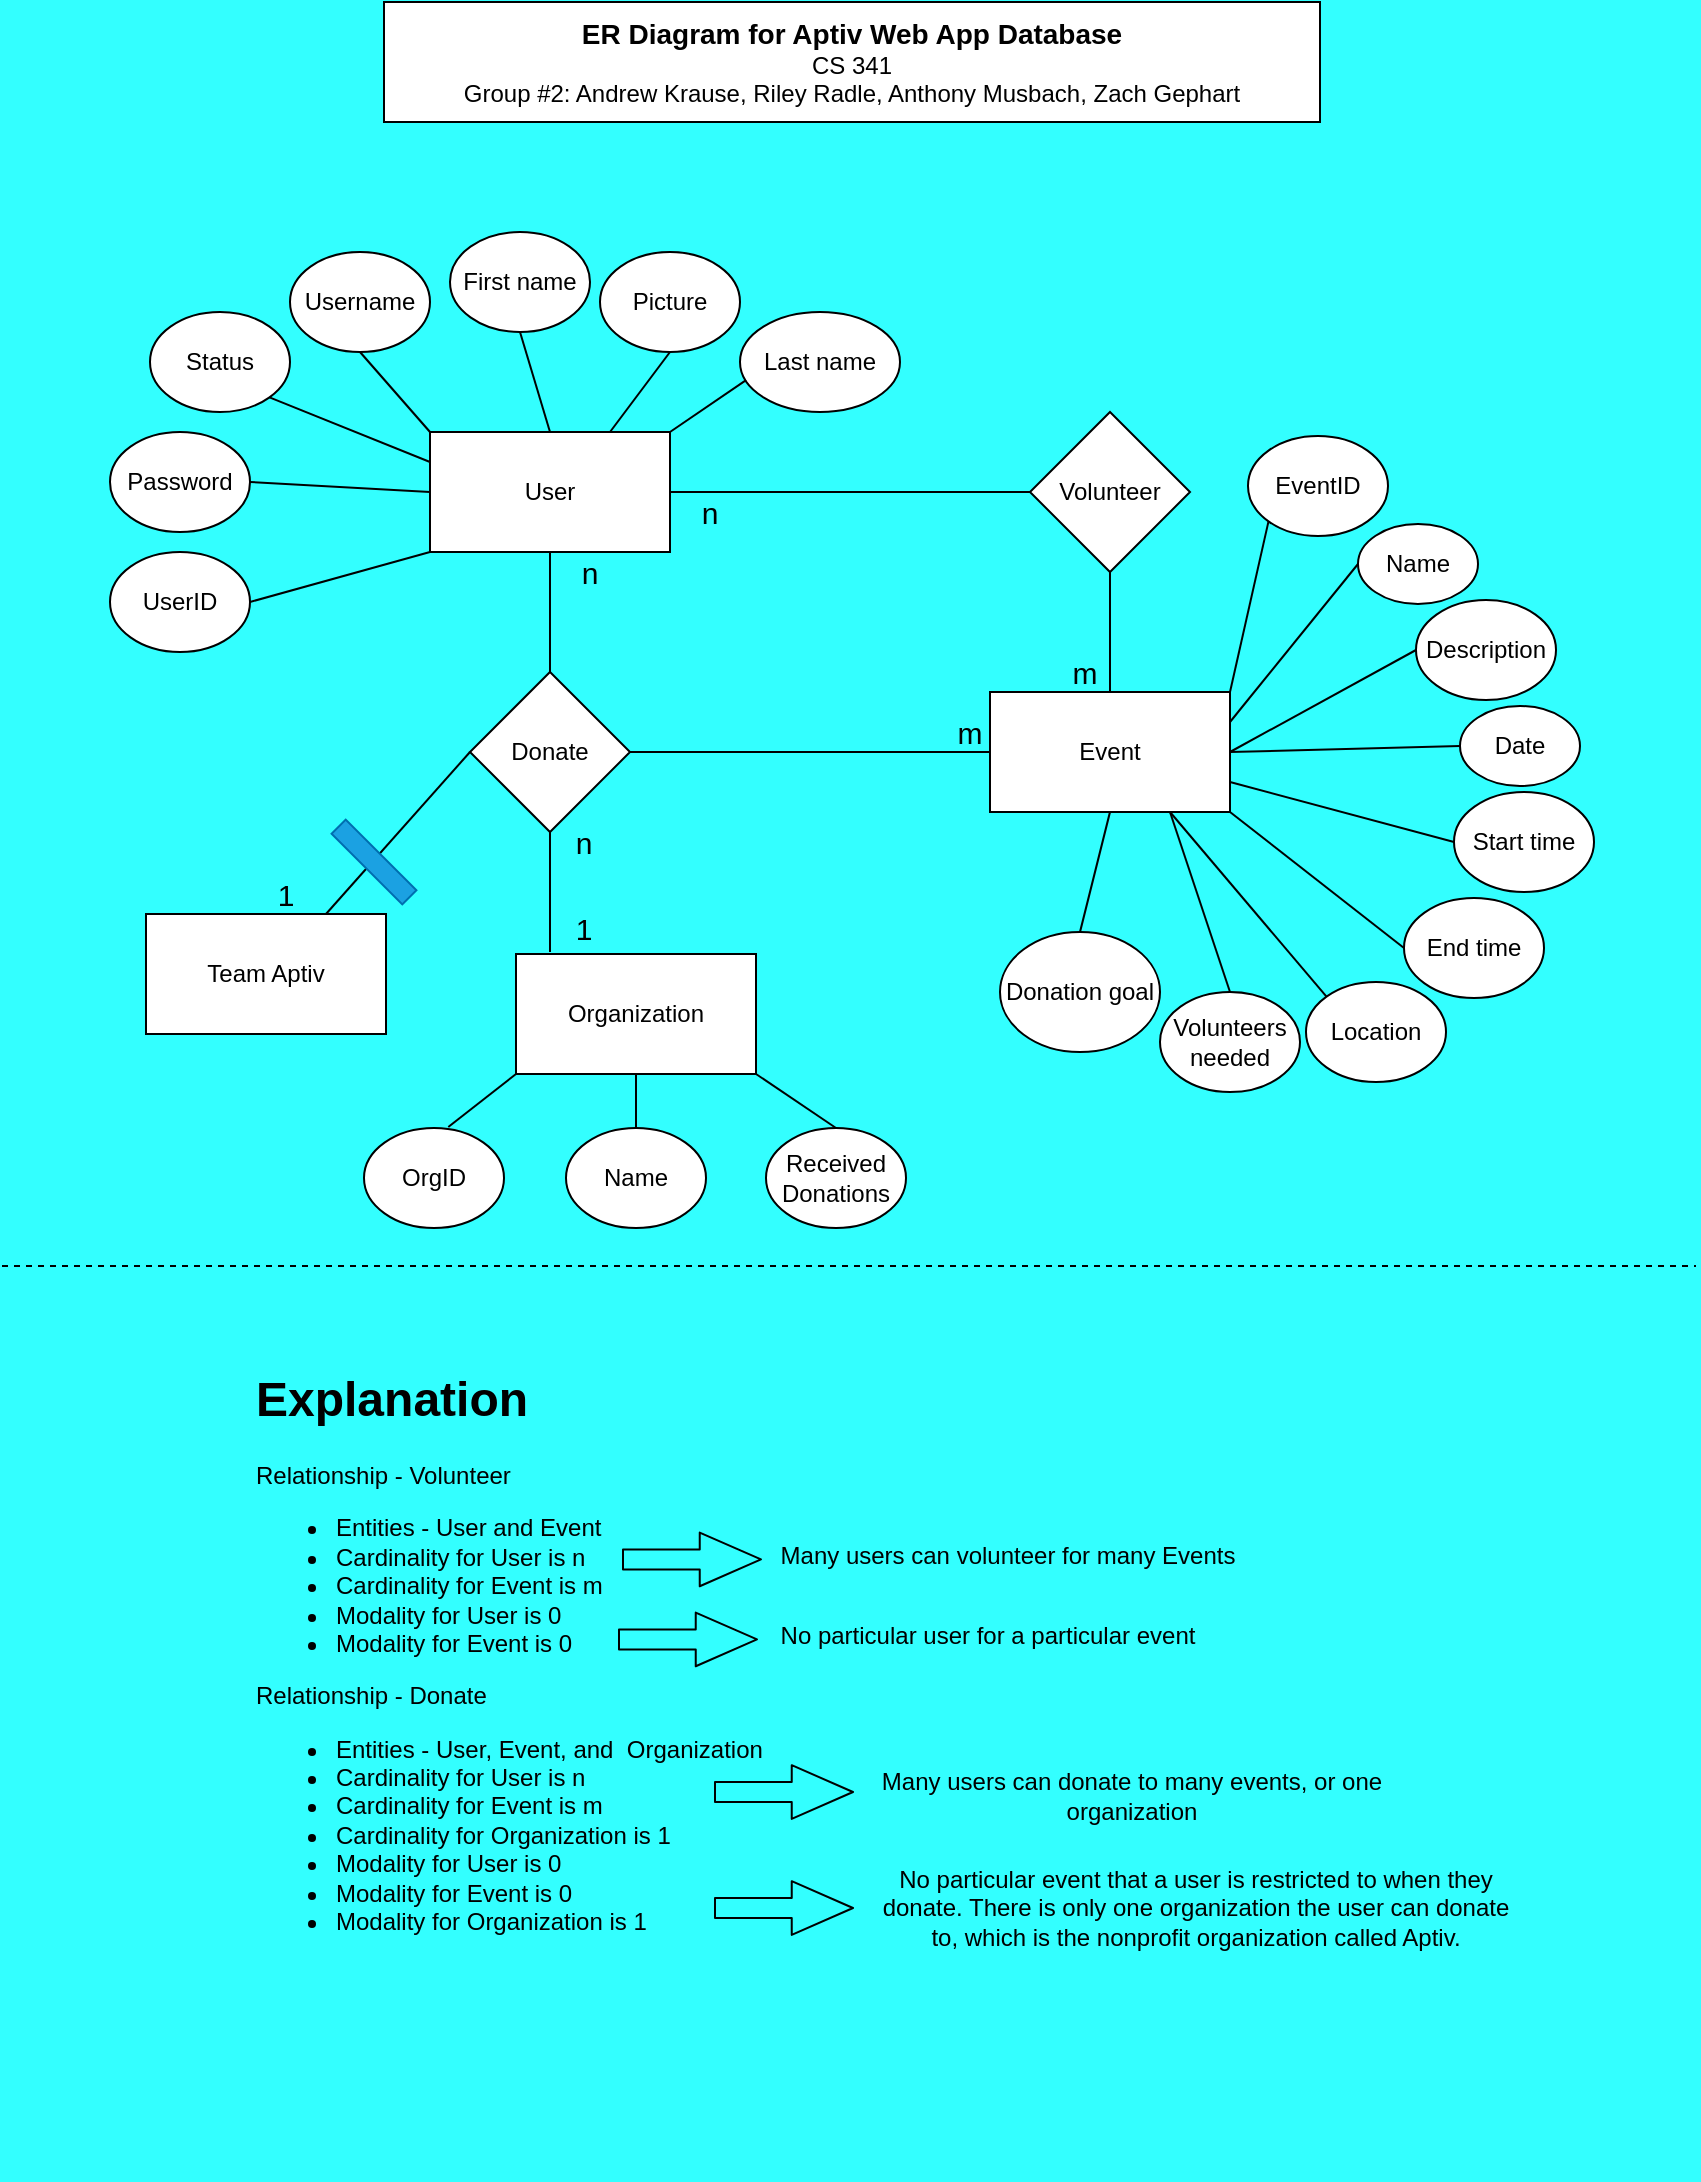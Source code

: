 <mxfile version="15.8.3" type="github">
  <diagram name="Page-1" id="0783ab3e-0a74-02c8-0abd-f7b4e66b4bec">
    <mxGraphModel dx="988" dy="729" grid="0" gridSize="10" guides="1" tooltips="1" connect="1" arrows="0" fold="1" page="1" pageScale="1" pageWidth="850" pageHeight="1100" background="#33FFFF" math="0" shadow="0">
      <root>
        <mxCell id="0" />
        <mxCell id="1" parent="0" />
        <mxCell id="2" value="User" style="rounded=0;whiteSpace=wrap;html=1;" parent="1" vertex="1">
          <mxGeometry x="214" y="243" width="120" height="60" as="geometry" />
        </mxCell>
        <mxCell id="3" value="First name" style="ellipse;whiteSpace=wrap;html=1;" parent="1" vertex="1">
          <mxGeometry x="224" y="143" width="70" height="50" as="geometry" />
        </mxCell>
        <mxCell id="4" value="Last name" style="ellipse;whiteSpace=wrap;html=1;" parent="1" vertex="1">
          <mxGeometry x="369" y="183" width="80" height="50" as="geometry" />
        </mxCell>
        <mxCell id="5" value="Password" style="ellipse;whiteSpace=wrap;html=1;" parent="1" vertex="1">
          <mxGeometry x="54" y="243" width="70" height="50" as="geometry" />
        </mxCell>
        <mxCell id="6" value="Username" style="ellipse;whiteSpace=wrap;html=1;" parent="1" vertex="1">
          <mxGeometry x="144" y="153" width="70" height="50" as="geometry" />
        </mxCell>
        <mxCell id="7" value="Picture" style="ellipse;whiteSpace=wrap;html=1;" parent="1" vertex="1">
          <mxGeometry x="299" y="153" width="70" height="50" as="geometry" />
        </mxCell>
        <mxCell id="8" value="UserID" style="ellipse;whiteSpace=wrap;html=1;" parent="1" vertex="1">
          <mxGeometry x="54" y="303" width="70" height="50" as="geometry" />
        </mxCell>
        <mxCell id="10" value="" style="endArrow=none;html=1;entryX=0.038;entryY=0.681;entryDx=0;entryDy=0;exitX=1;exitY=0;exitDx=0;exitDy=0;entryPerimeter=0;" parent="1" source="2" target="4" edge="1">
          <mxGeometry width="50" height="50" relative="1" as="geometry">
            <mxPoint x="404" y="273" as="sourcePoint" />
            <mxPoint x="419" y="203" as="targetPoint" />
          </mxGeometry>
        </mxCell>
        <mxCell id="13" value="" style="endArrow=none;html=1;entryX=0.5;entryY=1;entryDx=0;entryDy=0;exitX=0.75;exitY=0;exitDx=0;exitDy=0;" parent="1" source="2" target="7" edge="1">
          <mxGeometry width="50" height="50" relative="1" as="geometry">
            <mxPoint x="284" y="393" as="sourcePoint" />
            <mxPoint x="334" y="343" as="targetPoint" />
          </mxGeometry>
        </mxCell>
        <mxCell id="14" value="" style="endArrow=none;html=1;entryX=0.5;entryY=1;entryDx=0;entryDy=0;exitX=0.5;exitY=0;exitDx=0;exitDy=0;" parent="1" source="2" target="3" edge="1">
          <mxGeometry width="50" height="50" relative="1" as="geometry">
            <mxPoint x="454" y="563" as="sourcePoint" />
            <mxPoint x="504" y="513" as="targetPoint" />
          </mxGeometry>
        </mxCell>
        <mxCell id="15" value="" style="endArrow=none;html=1;entryX=0.5;entryY=1;entryDx=0;entryDy=0;exitX=0;exitY=0;exitDx=0;exitDy=0;" parent="1" source="2" target="6" edge="1">
          <mxGeometry width="50" height="50" relative="1" as="geometry">
            <mxPoint x="454" y="563" as="sourcePoint" />
            <mxPoint x="504" y="513" as="targetPoint" />
          </mxGeometry>
        </mxCell>
        <mxCell id="16" value="" style="endArrow=none;html=1;entryX=1;entryY=0.5;entryDx=0;entryDy=0;exitX=0;exitY=0.5;exitDx=0;exitDy=0;" parent="1" source="2" target="5" edge="1">
          <mxGeometry width="50" height="50" relative="1" as="geometry">
            <mxPoint x="454" y="563" as="sourcePoint" />
            <mxPoint x="504" y="513" as="targetPoint" />
          </mxGeometry>
        </mxCell>
        <mxCell id="17" value="" style="endArrow=none;html=1;exitX=1;exitY=0.5;exitDx=0;exitDy=0;entryX=0;entryY=1;entryDx=0;entryDy=0;" parent="1" source="8" target="2" edge="1">
          <mxGeometry width="50" height="50" relative="1" as="geometry">
            <mxPoint x="454" y="563" as="sourcePoint" />
            <mxPoint x="504" y="513" as="targetPoint" />
          </mxGeometry>
        </mxCell>
        <mxCell id="18" value="Volunteer" style="rhombus;whiteSpace=wrap;html=1;" parent="1" vertex="1">
          <mxGeometry x="514" y="233" width="80" height="80" as="geometry" />
        </mxCell>
        <mxCell id="19" value="" style="endArrow=none;html=1;exitX=1;exitY=0.5;exitDx=0;exitDy=0;entryX=0;entryY=0.5;entryDx=0;entryDy=0;" parent="1" source="2" target="18" edge="1">
          <mxGeometry width="50" height="50" relative="1" as="geometry">
            <mxPoint x="454" y="563" as="sourcePoint" />
            <mxPoint x="504" y="513" as="targetPoint" />
          </mxGeometry>
        </mxCell>
        <mxCell id="20" value="Event" style="rounded=0;whiteSpace=wrap;html=1;" parent="1" vertex="1">
          <mxGeometry x="494" y="373" width="120" height="60" as="geometry" />
        </mxCell>
        <mxCell id="21" value="" style="endArrow=none;html=1;entryX=0.5;entryY=1;entryDx=0;entryDy=0;exitX=0.5;exitY=0;exitDx=0;exitDy=0;startArrow=none;" parent="1" source="20" target="18" edge="1">
          <mxGeometry width="50" height="50" relative="1" as="geometry">
            <mxPoint x="454" y="563" as="sourcePoint" />
            <mxPoint x="504" y="513" as="targetPoint" />
          </mxGeometry>
        </mxCell>
        <mxCell id="23" value="Donate" style="rhombus;whiteSpace=wrap;html=1;" parent="1" vertex="1">
          <mxGeometry x="234" y="363" width="80" height="80" as="geometry" />
        </mxCell>
        <mxCell id="24" value="" style="endArrow=none;html=1;entryX=0.5;entryY=1;entryDx=0;entryDy=0;exitX=0.5;exitY=0;exitDx=0;exitDy=0;" parent="1" source="23" target="2" edge="1">
          <mxGeometry width="50" height="50" relative="1" as="geometry">
            <mxPoint x="454" y="563" as="sourcePoint" />
            <mxPoint x="504" y="513" as="targetPoint" />
          </mxGeometry>
        </mxCell>
        <mxCell id="26" value="" style="endArrow=none;html=1;exitX=1;exitY=0.5;exitDx=0;exitDy=0;entryX=0;entryY=0.5;entryDx=0;entryDy=0;" parent="1" source="23" target="20" edge="1">
          <mxGeometry width="50" height="50" relative="1" as="geometry">
            <mxPoint x="454" y="563" as="sourcePoint" />
            <mxPoint x="504" y="513" as="targetPoint" />
          </mxGeometry>
        </mxCell>
        <mxCell id="27" value="Status" style="ellipse;whiteSpace=wrap;html=1;" parent="1" vertex="1">
          <mxGeometry x="74" y="183" width="70" height="50" as="geometry" />
        </mxCell>
        <mxCell id="28" value="" style="endArrow=none;html=1;exitX=1;exitY=1;exitDx=0;exitDy=0;entryX=0;entryY=0.25;entryDx=0;entryDy=0;" parent="1" source="27" target="2" edge="1">
          <mxGeometry width="50" height="50" relative="1" as="geometry">
            <mxPoint x="454" y="563" as="sourcePoint" />
            <mxPoint x="504" y="513" as="targetPoint" />
          </mxGeometry>
        </mxCell>
        <mxCell id="29" value="Team Aptiv" style="rounded=0;whiteSpace=wrap;html=1;" parent="1" vertex="1">
          <mxGeometry x="72" y="484" width="120" height="60" as="geometry" />
        </mxCell>
        <mxCell id="30" value="" style="endArrow=none;html=1;entryX=0;entryY=0.5;entryDx=0;entryDy=0;exitX=0.75;exitY=0;exitDx=0;exitDy=0;" parent="1" source="29" target="23" edge="1">
          <mxGeometry width="50" height="50" relative="1" as="geometry">
            <mxPoint x="434" y="543" as="sourcePoint" />
            <mxPoint x="234" y="403" as="targetPoint" />
          </mxGeometry>
        </mxCell>
        <mxCell id="32" value="EventID" style="ellipse;whiteSpace=wrap;html=1;" parent="1" vertex="1">
          <mxGeometry x="623" y="245" width="70" height="50" as="geometry" />
        </mxCell>
        <mxCell id="33" value="Name" style="ellipse;whiteSpace=wrap;html=1;" parent="1" vertex="1">
          <mxGeometry x="678" y="289" width="60" height="40" as="geometry" />
        </mxCell>
        <mxCell id="34" value="Description" style="ellipse;whiteSpace=wrap;html=1;" parent="1" vertex="1">
          <mxGeometry x="707" y="327" width="70" height="50" as="geometry" />
        </mxCell>
        <mxCell id="35" value="Start time" style="ellipse;whiteSpace=wrap;html=1;" parent="1" vertex="1">
          <mxGeometry x="726" y="423" width="70" height="50" as="geometry" />
        </mxCell>
        <mxCell id="36" value="Volunteers needed" style="ellipse;whiteSpace=wrap;html=1;" parent="1" vertex="1">
          <mxGeometry x="579" y="523" width="70" height="50" as="geometry" />
        </mxCell>
        <mxCell id="37" value="Location" style="ellipse;whiteSpace=wrap;html=1;" parent="1" vertex="1">
          <mxGeometry x="652" y="518" width="70" height="50" as="geometry" />
        </mxCell>
        <mxCell id="38" value="End time" style="ellipse;whiteSpace=wrap;html=1;" parent="1" vertex="1">
          <mxGeometry x="701" y="476" width="70" height="50" as="geometry" />
        </mxCell>
        <mxCell id="39" value="Donation goal" style="ellipse;whiteSpace=wrap;html=1;" parent="1" vertex="1">
          <mxGeometry x="499" y="493" width="80" height="60" as="geometry" />
        </mxCell>
        <mxCell id="40" value="" style="endArrow=none;html=1;entryX=0.5;entryY=1;entryDx=0;entryDy=0;exitX=0.5;exitY=0;exitDx=0;exitDy=0;" parent="1" source="39" target="20" edge="1">
          <mxGeometry width="50" height="50" relative="1" as="geometry">
            <mxPoint x="534" y="503" as="sourcePoint" />
            <mxPoint x="584" y="453" as="targetPoint" />
          </mxGeometry>
        </mxCell>
        <mxCell id="41" value="" style="endArrow=none;html=1;entryX=0.5;entryY=0;entryDx=0;entryDy=0;exitX=0.75;exitY=1;exitDx=0;exitDy=0;" parent="1" source="20" target="36" edge="1">
          <mxGeometry width="50" height="50" relative="1" as="geometry">
            <mxPoint x="604" y="453" as="sourcePoint" />
            <mxPoint x="504" y="513" as="targetPoint" />
          </mxGeometry>
        </mxCell>
        <mxCell id="42" value="" style="endArrow=none;html=1;entryX=0;entryY=0;entryDx=0;entryDy=0;exitX=0.75;exitY=1;exitDx=0;exitDy=0;" parent="1" source="20" target="37" edge="1">
          <mxGeometry width="50" height="50" relative="1" as="geometry">
            <mxPoint x="604" y="453" as="sourcePoint" />
            <mxPoint x="504" y="513" as="targetPoint" />
          </mxGeometry>
        </mxCell>
        <mxCell id="43" value="" style="endArrow=none;html=1;entryX=0;entryY=0.5;entryDx=0;entryDy=0;exitX=1;exitY=1;exitDx=0;exitDy=0;" parent="1" source="20" target="38" edge="1">
          <mxGeometry width="50" height="50" relative="1" as="geometry">
            <mxPoint x="454" y="563" as="sourcePoint" />
            <mxPoint x="504" y="513" as="targetPoint" />
          </mxGeometry>
        </mxCell>
        <mxCell id="44" value="" style="endArrow=none;html=1;entryX=0;entryY=0.5;entryDx=0;entryDy=0;exitX=1;exitY=0.75;exitDx=0;exitDy=0;" parent="1" source="20" target="35" edge="1">
          <mxGeometry width="50" height="50" relative="1" as="geometry">
            <mxPoint x="454" y="563" as="sourcePoint" />
            <mxPoint x="504" y="513" as="targetPoint" />
          </mxGeometry>
        </mxCell>
        <mxCell id="45" value="" style="endArrow=none;html=1;entryX=0;entryY=0.5;entryDx=0;entryDy=0;exitX=1;exitY=0.5;exitDx=0;exitDy=0;" parent="1" source="20" target="34" edge="1">
          <mxGeometry width="50" height="50" relative="1" as="geometry">
            <mxPoint x="624" y="493" as="sourcePoint" />
            <mxPoint x="674" y="443" as="targetPoint" />
          </mxGeometry>
        </mxCell>
        <mxCell id="46" value="" style="endArrow=none;html=1;entryX=0;entryY=0.5;entryDx=0;entryDy=0;exitX=1;exitY=0.25;exitDx=0;exitDy=0;" parent="1" source="20" target="33" edge="1">
          <mxGeometry width="50" height="50" relative="1" as="geometry">
            <mxPoint x="454" y="563" as="sourcePoint" />
            <mxPoint x="504" y="513" as="targetPoint" />
          </mxGeometry>
        </mxCell>
        <mxCell id="47" value="" style="endArrow=none;html=1;entryX=0;entryY=1;entryDx=0;entryDy=0;exitX=1;exitY=0;exitDx=0;exitDy=0;" parent="1" source="20" target="32" edge="1">
          <mxGeometry width="50" height="50" relative="1" as="geometry">
            <mxPoint x="454" y="563" as="sourcePoint" />
            <mxPoint x="504" y="513" as="targetPoint" />
          </mxGeometry>
        </mxCell>
        <mxCell id="61" value="Date" style="ellipse;whiteSpace=wrap;html=1;" parent="1" vertex="1">
          <mxGeometry x="729" y="380" width="60" height="40" as="geometry" />
        </mxCell>
        <mxCell id="65" value="" style="endArrow=none;html=1;entryX=0;entryY=0.5;entryDx=0;entryDy=0;exitX=1;exitY=0.5;exitDx=0;exitDy=0;" parent="1" source="20" target="61" edge="1">
          <mxGeometry width="50" height="50" relative="1" as="geometry">
            <mxPoint x="454" y="563" as="sourcePoint" />
            <mxPoint x="504" y="513" as="targetPoint" />
          </mxGeometry>
        </mxCell>
        <mxCell id="70" value="&lt;font style=&quot;font-size: 15px&quot;&gt;m&lt;/font&gt;" style="text;html=1;strokeColor=none;fillColor=none;align=center;verticalAlign=middle;whiteSpace=wrap;rounded=0;" parent="1" vertex="1">
          <mxGeometry x="464" y="383" width="40" height="20" as="geometry" />
        </mxCell>
        <mxCell id="66" value="&lt;font style=&quot;font-size: 15px&quot;&gt;m&lt;/font&gt;" style="text;html=1;strokeColor=none;fillColor=none;align=center;verticalAlign=middle;whiteSpace=wrap;rounded=0;rotation=0;" parent="1" vertex="1">
          <mxGeometry x="524" y="353" width="35" height="20" as="geometry" />
        </mxCell>
        <mxCell id="73" value="&lt;font style=&quot;font-size: 15px&quot;&gt;n&lt;/font&gt;" style="text;html=1;strokeColor=none;fillColor=none;align=center;verticalAlign=middle;whiteSpace=wrap;rounded=0;" parent="1" vertex="1">
          <mxGeometry x="274" y="303" width="40" height="20" as="geometry" />
        </mxCell>
        <mxCell id="74" value="&lt;font style=&quot;font-size: 15px&quot;&gt;n&lt;/font&gt;" style="text;html=1;strokeColor=none;fillColor=none;align=center;verticalAlign=middle;whiteSpace=wrap;rounded=0;" parent="1" vertex="1">
          <mxGeometry x="334" y="273" width="40" height="20" as="geometry" />
        </mxCell>
        <mxCell id="75" value="&lt;span style=&quot;font-size: 15px&quot;&gt;1&lt;/span&gt;" style="text;html=1;strokeColor=none;fillColor=none;align=center;verticalAlign=middle;whiteSpace=wrap;rounded=0;" parent="1" vertex="1">
          <mxGeometry x="122" y="464" width="40" height="20" as="geometry" />
        </mxCell>
        <mxCell id="77" value="&lt;h1&gt;Explanation&lt;/h1&gt;&lt;p&gt;&lt;span&gt;Relationship - Volunteer&lt;/span&gt;&lt;br&gt;&lt;/p&gt;&lt;p&gt;&lt;/p&gt;&lt;ul&gt;&lt;li&gt;&lt;span&gt;Entities - User and Event&lt;/span&gt;&lt;/li&gt;&lt;li&gt;&lt;span&gt;Cardinality for User is n&lt;/span&gt;&lt;/li&gt;&lt;li&gt;Cardinality for Event is m&lt;/li&gt;&lt;li&gt;Modality for User is 0&lt;/li&gt;&lt;li&gt;Modality for Event is 0&lt;/li&gt;&lt;/ul&gt;&lt;div&gt;Relationship - Donate&lt;/div&gt;&lt;div&gt;&lt;ul&gt;&lt;li&gt;Entities - User, Event, and&amp;nbsp; Organization&lt;/li&gt;&lt;li&gt;Cardinality for User is n&lt;/li&gt;&lt;li&gt;Cardinality for Event is m&lt;/li&gt;&lt;li&gt;Cardinality for Organization is 1&lt;/li&gt;&lt;li&gt;Modality for User is 0&lt;/li&gt;&lt;li&gt;Modality for Event is 0&lt;/li&gt;&lt;li&gt;Modality for Organization is 1&lt;/li&gt;&lt;/ul&gt;&lt;/div&gt;&lt;p&gt;&lt;/p&gt;" style="text;html=1;strokeColor=none;fillColor=none;spacing=5;spacingTop=-20;whiteSpace=wrap;overflow=hidden;rounded=0;" parent="1" vertex="1">
          <mxGeometry x="122" y="707" width="320" height="410" as="geometry" />
        </mxCell>
        <mxCell id="81" value="Many users can volunteer for many Events" style="text;html=1;strokeColor=none;fillColor=none;align=center;verticalAlign=middle;whiteSpace=wrap;rounded=0;" parent="1" vertex="1">
          <mxGeometry x="373" y="785" width="260" height="40" as="geometry" />
        </mxCell>
        <mxCell id="83" value="No particular user for a particular event" style="text;html=1;strokeColor=none;fillColor=none;align=center;verticalAlign=middle;whiteSpace=wrap;rounded=0;" parent="1" vertex="1">
          <mxGeometry x="363" y="825" width="260" height="40" as="geometry" />
        </mxCell>
        <mxCell id="85" value="" style="shape=flexArrow;endArrow=classic;html=1;endWidth=15.862;endSize=9.876;" parent="1" edge="1">
          <mxGeometry width="50" height="50" relative="1" as="geometry">
            <mxPoint x="356" y="981" as="sourcePoint" />
            <mxPoint x="426" y="981" as="targetPoint" />
          </mxGeometry>
        </mxCell>
        <mxCell id="86" value="Many users can donate to many events, or one organization" style="text;html=1;strokeColor=none;fillColor=none;align=center;verticalAlign=middle;whiteSpace=wrap;rounded=0;" parent="1" vertex="1">
          <mxGeometry x="415" y="905" width="300" height="40" as="geometry" />
        </mxCell>
        <mxCell id="88" value="" style="rounded=0;whiteSpace=wrap;html=1;fillColor=#1ba1e2;strokeColor=#006EAF;fontColor=#ffffff;rotation=45;" parent="1" vertex="1">
          <mxGeometry x="161" y="453" width="50" height="10" as="geometry" />
        </mxCell>
        <mxCell id="90" value="No particular event that a user is restricted to when they donate. There is only one organization the user can donate to, which is the nonprofit organization called Aptiv." style="text;html=1;strokeColor=none;fillColor=none;align=center;verticalAlign=middle;whiteSpace=wrap;rounded=0;" parent="1" vertex="1">
          <mxGeometry x="437" y="961" width="320" height="40" as="geometry" />
        </mxCell>
        <mxCell id="y5xbM2_fARReeAkhNPMZ-90" value="" style="shape=flexArrow;endArrow=classic;html=1;endWidth=15.862;endSize=9.876;" parent="1" edge="1">
          <mxGeometry width="50" height="50" relative="1" as="geometry">
            <mxPoint x="356" y="923" as="sourcePoint" />
            <mxPoint x="426" y="923" as="targetPoint" />
          </mxGeometry>
        </mxCell>
        <mxCell id="y5xbM2_fARReeAkhNPMZ-91" value="" style="shape=flexArrow;endArrow=classic;html=1;endWidth=15.862;endSize=9.876;" parent="1" edge="1">
          <mxGeometry width="50" height="50" relative="1" as="geometry">
            <mxPoint x="310" y="806.71" as="sourcePoint" />
            <mxPoint x="380" y="806.71" as="targetPoint" />
          </mxGeometry>
        </mxCell>
        <mxCell id="y5xbM2_fARReeAkhNPMZ-92" value="" style="shape=flexArrow;endArrow=classic;html=1;endWidth=15.862;endSize=9.876;" parent="1" edge="1">
          <mxGeometry width="50" height="50" relative="1" as="geometry">
            <mxPoint x="308" y="846.71" as="sourcePoint" />
            <mxPoint x="378" y="846.71" as="targetPoint" />
          </mxGeometry>
        </mxCell>
        <mxCell id="y5xbM2_fARReeAkhNPMZ-96" value="" style="endArrow=none;dashed=1;html=1;rounded=0;" parent="1" edge="1">
          <mxGeometry width="50" height="50" relative="1" as="geometry">
            <mxPoint y="660" as="sourcePoint" />
            <mxPoint x="847" y="660" as="targetPoint" />
          </mxGeometry>
        </mxCell>
        <mxCell id="y5xbM2_fARReeAkhNPMZ-98" value="&lt;font style=&quot;font-size: 14px&quot;&gt;&lt;b&gt;ER Diagram for Aptiv Web App Database&lt;/b&gt;&lt;/font&gt;&lt;br&gt;CS 341&lt;br&gt;Group #2: Andrew Krause, Riley Radle, Anthony Musbach, Zach Gephart" style="rounded=0;whiteSpace=wrap;html=1;" parent="1" vertex="1">
          <mxGeometry x="191" y="28" width="468" height="60" as="geometry" />
        </mxCell>
        <mxCell id="W45chqvmcWazr0hO0qEl-91" value="" style="endArrow=none;html=1;entryX=0.5;entryY=1;entryDx=0;entryDy=0;exitX=0.5;exitY=0;exitDx=0;exitDy=0;" edge="1" parent="1">
          <mxGeometry width="50" height="50" relative="1" as="geometry">
            <mxPoint x="274" y="503" as="sourcePoint" />
            <mxPoint x="274" y="443" as="targetPoint" />
          </mxGeometry>
        </mxCell>
        <mxCell id="W45chqvmcWazr0hO0qEl-92" value="&lt;font style=&quot;font-size: 15px&quot;&gt;n&lt;/font&gt;" style="text;html=1;strokeColor=none;fillColor=none;align=center;verticalAlign=middle;whiteSpace=wrap;rounded=0;" vertex="1" parent="1">
          <mxGeometry x="271" y="438" width="40" height="20" as="geometry" />
        </mxCell>
        <mxCell id="W45chqvmcWazr0hO0qEl-93" value="&lt;font style=&quot;font-size: 15px&quot;&gt;1&lt;/font&gt;" style="text;html=1;strokeColor=none;fillColor=none;align=center;verticalAlign=middle;whiteSpace=wrap;rounded=0;" vertex="1" parent="1">
          <mxGeometry x="271" y="481" width="40" height="20" as="geometry" />
        </mxCell>
        <mxCell id="W45chqvmcWazr0hO0qEl-94" value="Organization" style="rounded=0;whiteSpace=wrap;html=1;" vertex="1" parent="1">
          <mxGeometry x="257" y="504" width="120" height="60" as="geometry" />
        </mxCell>
        <mxCell id="W45chqvmcWazr0hO0qEl-96" value="OrgID" style="ellipse;whiteSpace=wrap;html=1;" vertex="1" parent="1">
          <mxGeometry x="181" y="591" width="70" height="50" as="geometry" />
        </mxCell>
        <mxCell id="W45chqvmcWazr0hO0qEl-98" value="" style="endArrow=none;html=1;entryX=0;entryY=1;entryDx=0;entryDy=0;exitX=0.602;exitY=-0.01;exitDx=0;exitDy=0;exitPerimeter=0;" edge="1" parent="1" source="W45chqvmcWazr0hO0qEl-96" target="W45chqvmcWazr0hO0qEl-94">
          <mxGeometry width="50" height="50" relative="1" as="geometry">
            <mxPoint x="231" y="625.32" as="sourcePoint" />
            <mxPoint x="250.251" y="539.998" as="targetPoint" />
          </mxGeometry>
        </mxCell>
        <mxCell id="W45chqvmcWazr0hO0qEl-99" value="Name" style="ellipse;whiteSpace=wrap;html=1;" vertex="1" parent="1">
          <mxGeometry x="282" y="591" width="70" height="50" as="geometry" />
        </mxCell>
        <mxCell id="W45chqvmcWazr0hO0qEl-101" value="" style="endArrow=none;html=1;entryX=0.5;entryY=1;entryDx=0;entryDy=0;exitX=0.5;exitY=0;exitDx=0;exitDy=0;" edge="1" parent="1" source="W45chqvmcWazr0hO0qEl-99" target="W45chqvmcWazr0hO0qEl-94">
          <mxGeometry width="50" height="50" relative="1" as="geometry">
            <mxPoint x="317" y="594" as="sourcePoint" />
            <mxPoint x="350.93" y="567.5" as="targetPoint" />
          </mxGeometry>
        </mxCell>
        <mxCell id="W45chqvmcWazr0hO0qEl-102" value="Received Donations" style="ellipse;whiteSpace=wrap;html=1;" vertex="1" parent="1">
          <mxGeometry x="382" y="591" width="70" height="50" as="geometry" />
        </mxCell>
        <mxCell id="W45chqvmcWazr0hO0qEl-104" value="" style="endArrow=none;html=1;exitX=0.5;exitY=0;exitDx=0;exitDy=0;entryX=1;entryY=1;entryDx=0;entryDy=0;" edge="1" parent="1" source="W45chqvmcWazr0hO0qEl-102" target="W45chqvmcWazr0hO0qEl-94">
          <mxGeometry width="50" height="50" relative="1" as="geometry">
            <mxPoint x="400.14" y="613.5" as="sourcePoint" />
            <mxPoint x="386" y="568" as="targetPoint" />
          </mxGeometry>
        </mxCell>
      </root>
    </mxGraphModel>
  </diagram>
</mxfile>
